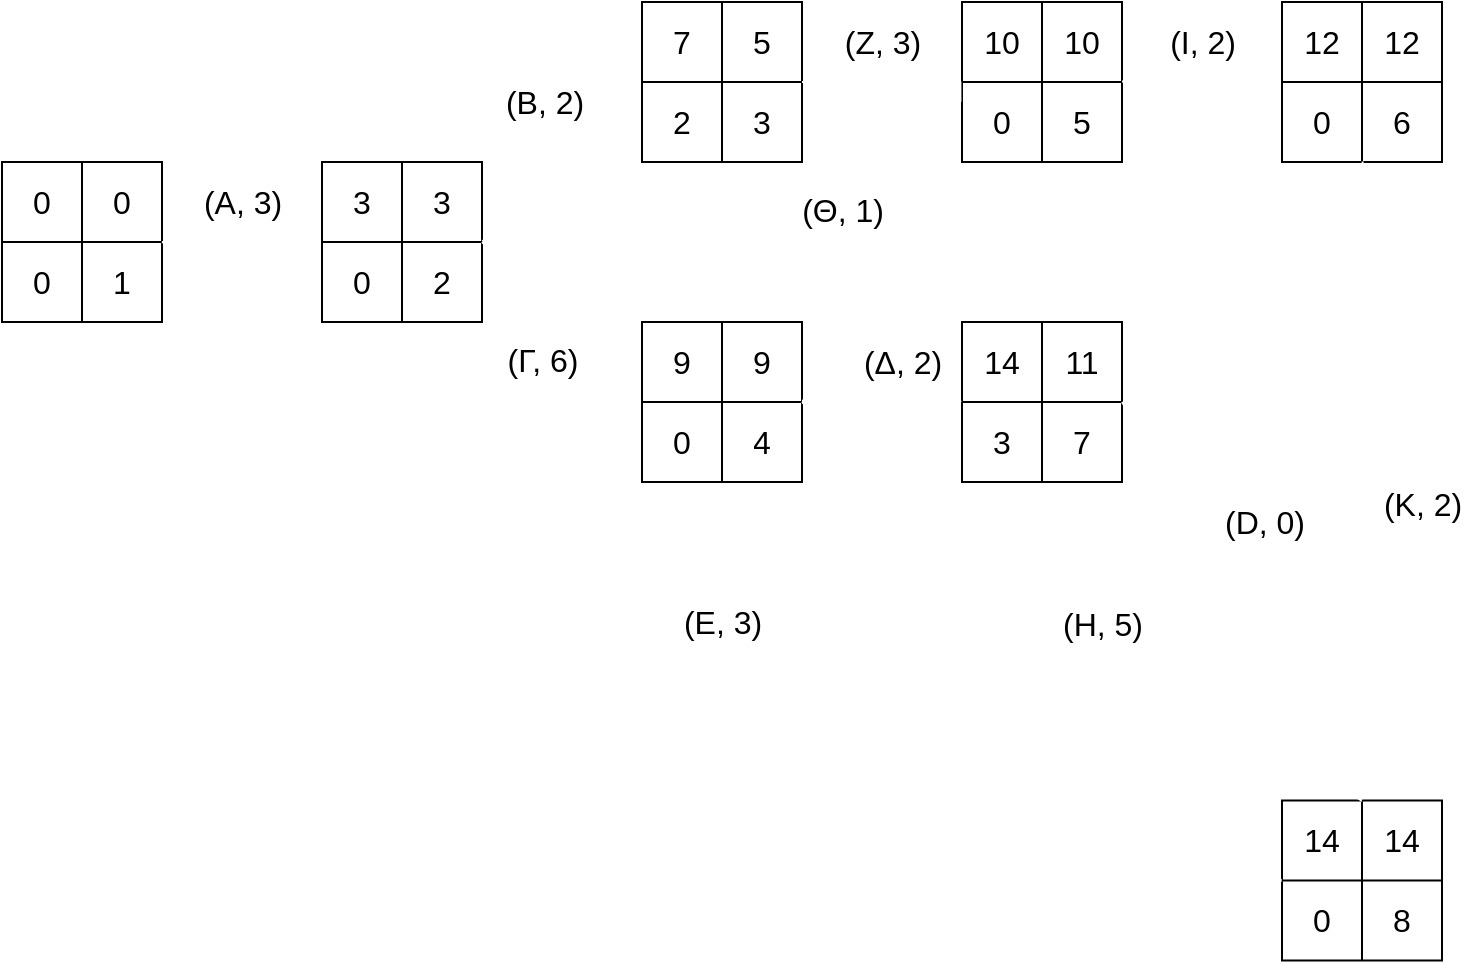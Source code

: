 <mxfile version="21.3.2" type="github">
  <diagram name="Page-1" id="9c096ad6-e400-ecc8-3e38-643d2caac077">
    <mxGraphModel dx="918" dy="556" grid="1" gridSize="10" guides="1" tooltips="1" connect="1" arrows="1" fold="1" page="1" pageScale="1.5" pageWidth="1169" pageHeight="826" background="none" math="0" shadow="0">
      <root>
        <mxCell id="0" style=";html=1;" />
        <mxCell id="1" style=";html=1;" parent="0" />
        <mxCell id="K06LqBxd0SO_TNTU_cGi-29" value="" style="shape=table;startSize=0;container=1;collapsible=0;childLayout=tableLayout;fontSize=16;swimlaneLine=1;" parent="1" vertex="1">
          <mxGeometry x="80" y="320" width="80" height="80" as="geometry" />
        </mxCell>
        <mxCell id="K06LqBxd0SO_TNTU_cGi-30" value="" style="shape=tableRow;horizontal=0;startSize=0;swimlaneHead=0;swimlaneBody=0;strokeColor=inherit;top=0;left=0;bottom=0;right=0;collapsible=0;dropTarget=0;fillColor=none;points=[[0,0.5],[1,0.5]];portConstraint=eastwest;fontSize=16;" parent="K06LqBxd0SO_TNTU_cGi-29" vertex="1">
          <mxGeometry width="80" height="40" as="geometry" />
        </mxCell>
        <mxCell id="K06LqBxd0SO_TNTU_cGi-31" value="0" style="shape=partialRectangle;html=1;whiteSpace=wrap;connectable=0;strokeColor=inherit;overflow=hidden;fillColor=none;top=0;left=0;bottom=0;right=0;pointerEvents=1;fontSize=16;" parent="K06LqBxd0SO_TNTU_cGi-30" vertex="1">
          <mxGeometry width="40" height="40" as="geometry">
            <mxRectangle width="40" height="40" as="alternateBounds" />
          </mxGeometry>
        </mxCell>
        <mxCell id="K06LqBxd0SO_TNTU_cGi-32" value="0" style="shape=partialRectangle;html=1;whiteSpace=wrap;connectable=0;strokeColor=inherit;overflow=hidden;fillColor=none;top=0;left=0;bottom=0;right=0;pointerEvents=1;fontSize=16;" parent="K06LqBxd0SO_TNTU_cGi-30" vertex="1">
          <mxGeometry x="40" width="40" height="40" as="geometry">
            <mxRectangle width="40" height="40" as="alternateBounds" />
          </mxGeometry>
        </mxCell>
        <mxCell id="K06LqBxd0SO_TNTU_cGi-34" value="" style="shape=tableRow;horizontal=0;startSize=0;swimlaneHead=0;swimlaneBody=0;strokeColor=inherit;top=0;left=0;bottom=0;right=0;collapsible=0;dropTarget=0;fillColor=none;points=[[0,0.5],[1,0.5]];portConstraint=eastwest;fontSize=16;" parent="K06LqBxd0SO_TNTU_cGi-29" vertex="1">
          <mxGeometry y="40" width="80" height="40" as="geometry" />
        </mxCell>
        <mxCell id="K06LqBxd0SO_TNTU_cGi-35" value="0" style="shape=partialRectangle;html=1;whiteSpace=wrap;connectable=0;strokeColor=inherit;overflow=hidden;fillColor=none;top=0;left=0;bottom=0;right=0;pointerEvents=1;fontSize=16;" parent="K06LqBxd0SO_TNTU_cGi-34" vertex="1">
          <mxGeometry width="40" height="40" as="geometry">
            <mxRectangle width="40" height="40" as="alternateBounds" />
          </mxGeometry>
        </mxCell>
        <mxCell id="K06LqBxd0SO_TNTU_cGi-36" value="1" style="shape=partialRectangle;html=1;whiteSpace=wrap;connectable=0;strokeColor=inherit;overflow=hidden;fillColor=none;top=0;left=0;bottom=0;right=0;pointerEvents=1;fontSize=16;" parent="K06LqBxd0SO_TNTU_cGi-34" vertex="1">
          <mxGeometry x="40" width="40" height="40" as="geometry">
            <mxRectangle width="40" height="40" as="alternateBounds" />
          </mxGeometry>
        </mxCell>
        <mxCell id="K06LqBxd0SO_TNTU_cGi-49" value="" style="endArrow=classic;html=1;rounded=0;exitX=1;exitY=0;exitDx=0;exitDy=0;exitPerimeter=0;fillColor=#a20025;strokeColor=#FFFFFF;strokeWidth=1;" parent="1" source="K06LqBxd0SO_TNTU_cGi-34" edge="1">
          <mxGeometry width="50" height="50" relative="1" as="geometry">
            <mxPoint x="530" y="410" as="sourcePoint" />
            <mxPoint x="240" y="360" as="targetPoint" />
          </mxGeometry>
        </mxCell>
        <mxCell id="b1_60gVV_PZFMIzlmbkC-8" value="&lt;span style=&quot;font-size: 16px;&quot;&gt;(A, 3)&lt;/span&gt;" style="edgeLabel;html=1;align=center;verticalAlign=middle;resizable=0;points=[];" vertex="1" connectable="0" parent="K06LqBxd0SO_TNTU_cGi-49">
          <mxGeometry x="0.275" y="1" relative="1" as="geometry">
            <mxPoint x="-11" y="-19" as="offset" />
          </mxGeometry>
        </mxCell>
        <mxCell id="b1_60gVV_PZFMIzlmbkC-1" value="" style="shape=table;startSize=0;container=1;collapsible=0;childLayout=tableLayout;fontSize=16;swimlaneLine=1;" vertex="1" parent="1">
          <mxGeometry x="240" y="320" width="80" height="80" as="geometry" />
        </mxCell>
        <mxCell id="b1_60gVV_PZFMIzlmbkC-2" value="" style="shape=tableRow;horizontal=0;startSize=0;swimlaneHead=0;swimlaneBody=0;strokeColor=inherit;top=0;left=0;bottom=0;right=0;collapsible=0;dropTarget=0;fillColor=none;points=[[0,0.5],[1,0.5]];portConstraint=eastwest;fontSize=16;" vertex="1" parent="b1_60gVV_PZFMIzlmbkC-1">
          <mxGeometry width="80" height="40" as="geometry" />
        </mxCell>
        <mxCell id="b1_60gVV_PZFMIzlmbkC-3" value="3" style="shape=partialRectangle;html=1;whiteSpace=wrap;connectable=0;strokeColor=inherit;overflow=hidden;fillColor=none;top=0;left=0;bottom=0;right=0;pointerEvents=1;fontSize=16;" vertex="1" parent="b1_60gVV_PZFMIzlmbkC-2">
          <mxGeometry width="40" height="40" as="geometry">
            <mxRectangle width="40" height="40" as="alternateBounds" />
          </mxGeometry>
        </mxCell>
        <mxCell id="b1_60gVV_PZFMIzlmbkC-4" value="3" style="shape=partialRectangle;html=1;whiteSpace=wrap;connectable=0;strokeColor=inherit;overflow=hidden;fillColor=none;top=0;left=0;bottom=0;right=0;pointerEvents=1;fontSize=16;" vertex="1" parent="b1_60gVV_PZFMIzlmbkC-2">
          <mxGeometry x="40" width="40" height="40" as="geometry">
            <mxRectangle width="40" height="40" as="alternateBounds" />
          </mxGeometry>
        </mxCell>
        <mxCell id="b1_60gVV_PZFMIzlmbkC-5" value="" style="shape=tableRow;horizontal=0;startSize=0;swimlaneHead=0;swimlaneBody=0;strokeColor=inherit;top=0;left=0;bottom=0;right=0;collapsible=0;dropTarget=0;fillColor=none;points=[[0,0.5],[1,0.5]];portConstraint=eastwest;fontSize=16;" vertex="1" parent="b1_60gVV_PZFMIzlmbkC-1">
          <mxGeometry y="40" width="80" height="40" as="geometry" />
        </mxCell>
        <mxCell id="b1_60gVV_PZFMIzlmbkC-6" value="0" style="shape=partialRectangle;html=1;whiteSpace=wrap;connectable=0;strokeColor=inherit;overflow=hidden;fillColor=none;top=0;left=0;bottom=0;right=0;pointerEvents=1;fontSize=16;" vertex="1" parent="b1_60gVV_PZFMIzlmbkC-5">
          <mxGeometry width="40" height="40" as="geometry">
            <mxRectangle width="40" height="40" as="alternateBounds" />
          </mxGeometry>
        </mxCell>
        <mxCell id="b1_60gVV_PZFMIzlmbkC-7" value="2" style="shape=partialRectangle;html=1;whiteSpace=wrap;connectable=0;strokeColor=inherit;overflow=hidden;fillColor=none;top=0;left=0;bottom=0;right=0;pointerEvents=1;fontSize=16;" vertex="1" parent="b1_60gVV_PZFMIzlmbkC-5">
          <mxGeometry x="40" width="40" height="40" as="geometry">
            <mxRectangle width="40" height="40" as="alternateBounds" />
          </mxGeometry>
        </mxCell>
        <mxCell id="b1_60gVV_PZFMIzlmbkC-9" value="" style="endArrow=classic;html=1;rounded=0;fillColor=#a20025;strokeColor=#FFFFFF;strokeWidth=1;" edge="1" parent="1">
          <mxGeometry width="50" height="50" relative="1" as="geometry">
            <mxPoint x="320" y="360" as="sourcePoint" />
            <mxPoint x="400" y="440" as="targetPoint" />
          </mxGeometry>
        </mxCell>
        <mxCell id="b1_60gVV_PZFMIzlmbkC-10" value="&lt;span style=&quot;font-size: 16px;&quot;&gt;(Γ, 6)&lt;/span&gt;" style="edgeLabel;html=1;align=center;verticalAlign=middle;resizable=0;points=[];" vertex="1" connectable="0" parent="b1_60gVV_PZFMIzlmbkC-9">
          <mxGeometry x="0.275" y="1" relative="1" as="geometry">
            <mxPoint x="-22" y="9" as="offset" />
          </mxGeometry>
        </mxCell>
        <mxCell id="uwt7Ybb9qySLHsRS9HzB-1" value="" style="endArrow=classic;html=1;rounded=0;exitX=1.002;exitY=-0.008;exitDx=0;exitDy=0;exitPerimeter=0;fillColor=#a20025;strokeColor=#FFFFFF;strokeWidth=1;" edge="1" parent="1" source="b1_60gVV_PZFMIzlmbkC-5">
          <mxGeometry width="50" height="50" relative="1" as="geometry">
            <mxPoint x="180" y="380" as="sourcePoint" />
            <mxPoint x="400" y="280" as="targetPoint" />
          </mxGeometry>
        </mxCell>
        <mxCell id="uwt7Ybb9qySLHsRS9HzB-2" value="&lt;span style=&quot;font-size: 16px;&quot;&gt;(B, 2)&lt;/span&gt;" style="edgeLabel;html=1;align=center;verticalAlign=middle;resizable=0;points=[];" vertex="1" connectable="0" parent="uwt7Ybb9qySLHsRS9HzB-1">
          <mxGeometry x="0.275" y="1" relative="1" as="geometry">
            <mxPoint x="-20" y="-18" as="offset" />
          </mxGeometry>
        </mxCell>
        <mxCell id="uwt7Ybb9qySLHsRS9HzB-3" value="" style="shape=table;startSize=0;container=1;collapsible=0;childLayout=tableLayout;fontSize=16;swimlaneLine=1;" vertex="1" parent="1">
          <mxGeometry x="400" y="240" width="80" height="80" as="geometry" />
        </mxCell>
        <mxCell id="uwt7Ybb9qySLHsRS9HzB-4" value="" style="shape=tableRow;horizontal=0;startSize=0;swimlaneHead=0;swimlaneBody=0;strokeColor=inherit;top=0;left=0;bottom=0;right=0;collapsible=0;dropTarget=0;fillColor=none;points=[[0,0.5],[1,0.5]];portConstraint=eastwest;fontSize=16;" vertex="1" parent="uwt7Ybb9qySLHsRS9HzB-3">
          <mxGeometry width="80" height="40" as="geometry" />
        </mxCell>
        <mxCell id="uwt7Ybb9qySLHsRS9HzB-5" value="7" style="shape=partialRectangle;html=1;whiteSpace=wrap;connectable=0;strokeColor=inherit;overflow=hidden;fillColor=none;top=0;left=0;bottom=0;right=0;pointerEvents=1;fontSize=16;" vertex="1" parent="uwt7Ybb9qySLHsRS9HzB-4">
          <mxGeometry width="40" height="40" as="geometry">
            <mxRectangle width="40" height="40" as="alternateBounds" />
          </mxGeometry>
        </mxCell>
        <mxCell id="uwt7Ybb9qySLHsRS9HzB-6" value="5" style="shape=partialRectangle;html=1;whiteSpace=wrap;connectable=0;strokeColor=inherit;overflow=hidden;fillColor=none;top=0;left=0;bottom=0;right=0;pointerEvents=1;fontSize=16;" vertex="1" parent="uwt7Ybb9qySLHsRS9HzB-4">
          <mxGeometry x="40" width="40" height="40" as="geometry">
            <mxRectangle width="40" height="40" as="alternateBounds" />
          </mxGeometry>
        </mxCell>
        <mxCell id="uwt7Ybb9qySLHsRS9HzB-7" value="" style="shape=tableRow;horizontal=0;startSize=0;swimlaneHead=0;swimlaneBody=0;strokeColor=inherit;top=0;left=0;bottom=0;right=0;collapsible=0;dropTarget=0;fillColor=none;points=[[0,0.5],[1,0.5]];portConstraint=eastwest;fontSize=16;" vertex="1" parent="uwt7Ybb9qySLHsRS9HzB-3">
          <mxGeometry y="40" width="80" height="40" as="geometry" />
        </mxCell>
        <mxCell id="uwt7Ybb9qySLHsRS9HzB-8" value="2" style="shape=partialRectangle;html=1;whiteSpace=wrap;connectable=0;strokeColor=inherit;overflow=hidden;fillColor=none;top=0;left=0;bottom=0;right=0;pointerEvents=1;fontSize=16;" vertex="1" parent="uwt7Ybb9qySLHsRS9HzB-7">
          <mxGeometry width="40" height="40" as="geometry">
            <mxRectangle width="40" height="40" as="alternateBounds" />
          </mxGeometry>
        </mxCell>
        <mxCell id="uwt7Ybb9qySLHsRS9HzB-9" value="3" style="shape=partialRectangle;html=1;whiteSpace=wrap;connectable=0;strokeColor=inherit;overflow=hidden;fillColor=none;top=0;left=0;bottom=0;right=0;pointerEvents=1;fontSize=16;" vertex="1" parent="uwt7Ybb9qySLHsRS9HzB-7">
          <mxGeometry x="40" width="40" height="40" as="geometry">
            <mxRectangle width="40" height="40" as="alternateBounds" />
          </mxGeometry>
        </mxCell>
        <mxCell id="uwt7Ybb9qySLHsRS9HzB-10" value="" style="shape=table;startSize=0;container=1;collapsible=0;childLayout=tableLayout;fontSize=16;swimlaneLine=1;" vertex="1" parent="1">
          <mxGeometry x="400" y="400" width="80" height="80" as="geometry" />
        </mxCell>
        <mxCell id="uwt7Ybb9qySLHsRS9HzB-11" value="" style="shape=tableRow;horizontal=0;startSize=0;swimlaneHead=0;swimlaneBody=0;strokeColor=inherit;top=0;left=0;bottom=0;right=0;collapsible=0;dropTarget=0;fillColor=none;points=[[0,0.5],[1,0.5]];portConstraint=eastwest;fontSize=16;" vertex="1" parent="uwt7Ybb9qySLHsRS9HzB-10">
          <mxGeometry width="80" height="40" as="geometry" />
        </mxCell>
        <mxCell id="uwt7Ybb9qySLHsRS9HzB-12" value="9" style="shape=partialRectangle;html=1;whiteSpace=wrap;connectable=0;strokeColor=inherit;overflow=hidden;fillColor=none;top=0;left=0;bottom=0;right=0;pointerEvents=1;fontSize=16;" vertex="1" parent="uwt7Ybb9qySLHsRS9HzB-11">
          <mxGeometry width="40" height="40" as="geometry">
            <mxRectangle width="40" height="40" as="alternateBounds" />
          </mxGeometry>
        </mxCell>
        <mxCell id="uwt7Ybb9qySLHsRS9HzB-13" value="9" style="shape=partialRectangle;html=1;whiteSpace=wrap;connectable=0;strokeColor=inherit;overflow=hidden;fillColor=none;top=0;left=0;bottom=0;right=0;pointerEvents=1;fontSize=16;" vertex="1" parent="uwt7Ybb9qySLHsRS9HzB-11">
          <mxGeometry x="40" width="40" height="40" as="geometry">
            <mxRectangle width="40" height="40" as="alternateBounds" />
          </mxGeometry>
        </mxCell>
        <mxCell id="uwt7Ybb9qySLHsRS9HzB-14" value="" style="shape=tableRow;horizontal=0;startSize=0;swimlaneHead=0;swimlaneBody=0;strokeColor=inherit;top=0;left=0;bottom=0;right=0;collapsible=0;dropTarget=0;fillColor=none;points=[[0,0.5],[1,0.5]];portConstraint=eastwest;fontSize=16;" vertex="1" parent="uwt7Ybb9qySLHsRS9HzB-10">
          <mxGeometry y="40" width="80" height="40" as="geometry" />
        </mxCell>
        <mxCell id="uwt7Ybb9qySLHsRS9HzB-15" value="0" style="shape=partialRectangle;html=1;whiteSpace=wrap;connectable=0;strokeColor=inherit;overflow=hidden;fillColor=none;top=0;left=0;bottom=0;right=0;pointerEvents=1;fontSize=16;" vertex="1" parent="uwt7Ybb9qySLHsRS9HzB-14">
          <mxGeometry width="40" height="40" as="geometry">
            <mxRectangle width="40" height="40" as="alternateBounds" />
          </mxGeometry>
        </mxCell>
        <mxCell id="uwt7Ybb9qySLHsRS9HzB-16" value="4" style="shape=partialRectangle;html=1;whiteSpace=wrap;connectable=0;strokeColor=inherit;overflow=hidden;fillColor=none;top=0;left=0;bottom=0;right=0;pointerEvents=1;fontSize=16;" vertex="1" parent="uwt7Ybb9qySLHsRS9HzB-14">
          <mxGeometry x="40" width="40" height="40" as="geometry">
            <mxRectangle width="40" height="40" as="alternateBounds" />
          </mxGeometry>
        </mxCell>
        <mxCell id="uwt7Ybb9qySLHsRS9HzB-18" value="" style="endArrow=classic;html=1;rounded=0;fillColor=#a20025;strokeColor=#FFFFFF;strokeWidth=1;" edge="1" parent="1">
          <mxGeometry width="50" height="50" relative="1" as="geometry">
            <mxPoint x="480" y="280" as="sourcePoint" />
            <mxPoint x="560" y="280" as="targetPoint" />
          </mxGeometry>
        </mxCell>
        <mxCell id="uwt7Ybb9qySLHsRS9HzB-19" value="&lt;span style=&quot;font-size: 16px;&quot;&gt;(Ζ, 3)&lt;/span&gt;" style="edgeLabel;html=1;align=center;verticalAlign=middle;resizable=0;points=[];" vertex="1" connectable="0" parent="uwt7Ybb9qySLHsRS9HzB-18">
          <mxGeometry x="0.275" y="1" relative="1" as="geometry">
            <mxPoint x="-11" y="-19" as="offset" />
          </mxGeometry>
        </mxCell>
        <mxCell id="uwt7Ybb9qySLHsRS9HzB-27" value="" style="shape=table;startSize=0;container=1;collapsible=0;childLayout=tableLayout;fontSize=16;swimlaneLine=1;" vertex="1" parent="1">
          <mxGeometry x="560" y="240" width="80" height="80" as="geometry" />
        </mxCell>
        <mxCell id="uwt7Ybb9qySLHsRS9HzB-28" value="" style="shape=tableRow;horizontal=0;startSize=0;swimlaneHead=0;swimlaneBody=0;strokeColor=inherit;top=0;left=0;bottom=0;right=0;collapsible=0;dropTarget=0;fillColor=none;points=[[0,0.5],[1,0.5]];portConstraint=eastwest;fontSize=16;" vertex="1" parent="uwt7Ybb9qySLHsRS9HzB-27">
          <mxGeometry width="80" height="40" as="geometry" />
        </mxCell>
        <mxCell id="uwt7Ybb9qySLHsRS9HzB-29" value="10" style="shape=partialRectangle;html=1;whiteSpace=wrap;connectable=0;strokeColor=inherit;overflow=hidden;fillColor=none;top=0;left=0;bottom=0;right=0;pointerEvents=1;fontSize=16;" vertex="1" parent="uwt7Ybb9qySLHsRS9HzB-28">
          <mxGeometry width="40" height="40" as="geometry">
            <mxRectangle width="40" height="40" as="alternateBounds" />
          </mxGeometry>
        </mxCell>
        <mxCell id="uwt7Ybb9qySLHsRS9HzB-30" value="10" style="shape=partialRectangle;html=1;whiteSpace=wrap;connectable=0;strokeColor=inherit;overflow=hidden;fillColor=none;top=0;left=0;bottom=0;right=0;pointerEvents=1;fontSize=16;" vertex="1" parent="uwt7Ybb9qySLHsRS9HzB-28">
          <mxGeometry x="40" width="40" height="40" as="geometry">
            <mxRectangle width="40" height="40" as="alternateBounds" />
          </mxGeometry>
        </mxCell>
        <mxCell id="uwt7Ybb9qySLHsRS9HzB-31" value="" style="shape=tableRow;horizontal=0;startSize=0;swimlaneHead=0;swimlaneBody=0;strokeColor=inherit;top=0;left=0;bottom=0;right=0;collapsible=0;dropTarget=0;fillColor=none;points=[[0,0.5],[1,0.5]];portConstraint=eastwest;fontSize=16;" vertex="1" parent="uwt7Ybb9qySLHsRS9HzB-27">
          <mxGeometry y="40" width="80" height="40" as="geometry" />
        </mxCell>
        <mxCell id="uwt7Ybb9qySLHsRS9HzB-32" value="0" style="shape=partialRectangle;html=1;whiteSpace=wrap;connectable=0;strokeColor=inherit;overflow=hidden;fillColor=none;top=0;left=0;bottom=0;right=0;pointerEvents=1;fontSize=16;" vertex="1" parent="uwt7Ybb9qySLHsRS9HzB-31">
          <mxGeometry width="40" height="40" as="geometry">
            <mxRectangle width="40" height="40" as="alternateBounds" />
          </mxGeometry>
        </mxCell>
        <mxCell id="uwt7Ybb9qySLHsRS9HzB-33" value="5" style="shape=partialRectangle;html=1;whiteSpace=wrap;connectable=0;strokeColor=inherit;overflow=hidden;fillColor=none;top=0;left=0;bottom=0;right=0;pointerEvents=1;fontSize=16;" vertex="1" parent="uwt7Ybb9qySLHsRS9HzB-31">
          <mxGeometry x="40" width="40" height="40" as="geometry">
            <mxRectangle width="40" height="40" as="alternateBounds" />
          </mxGeometry>
        </mxCell>
        <mxCell id="uwt7Ybb9qySLHsRS9HzB-34" value="" style="endArrow=classic;html=1;rounded=0;fillColor=#a20025;strokeColor=#FFFFFF;strokeWidth=1;exitX=1.004;exitY=-0.005;exitDx=0;exitDy=0;exitPerimeter=0;entryX=-0.004;entryY=-0.005;entryDx=0;entryDy=0;entryPerimeter=0;" edge="1" parent="1" source="uwt7Ybb9qySLHsRS9HzB-14" target="uwt7Ybb9qySLHsRS9HzB-31">
          <mxGeometry width="50" height="50" relative="1" as="geometry">
            <mxPoint x="490" y="290" as="sourcePoint" />
            <mxPoint x="570" y="290" as="targetPoint" />
          </mxGeometry>
        </mxCell>
        <mxCell id="uwt7Ybb9qySLHsRS9HzB-35" value="&lt;span style=&quot;font-size: 16px;&quot;&gt;(Θ, 1)&lt;/span&gt;" style="edgeLabel;html=1;align=center;verticalAlign=middle;resizable=0;points=[];" vertex="1" connectable="0" parent="uwt7Ybb9qySLHsRS9HzB-34">
          <mxGeometry x="0.275" y="1" relative="1" as="geometry">
            <mxPoint x="-30" y="7" as="offset" />
          </mxGeometry>
        </mxCell>
        <mxCell id="uwt7Ybb9qySLHsRS9HzB-36" value="" style="endArrow=classic;html=1;rounded=0;fillColor=#a20025;strokeColor=#FFFFFF;strokeWidth=1;" edge="1" parent="1">
          <mxGeometry width="50" height="50" relative="1" as="geometry">
            <mxPoint x="640" y="279.76" as="sourcePoint" />
            <mxPoint x="720" y="279.76" as="targetPoint" />
          </mxGeometry>
        </mxCell>
        <mxCell id="uwt7Ybb9qySLHsRS9HzB-37" value="&lt;span style=&quot;font-size: 16px;&quot;&gt;(Ι, 2)&lt;/span&gt;" style="edgeLabel;html=1;align=center;verticalAlign=middle;resizable=0;points=[];" vertex="1" connectable="0" parent="uwt7Ybb9qySLHsRS9HzB-36">
          <mxGeometry x="0.275" y="1" relative="1" as="geometry">
            <mxPoint x="-11" y="-19" as="offset" />
          </mxGeometry>
        </mxCell>
        <mxCell id="uwt7Ybb9qySLHsRS9HzB-38" value="" style="shape=table;startSize=0;container=1;collapsible=0;childLayout=tableLayout;fontSize=16;swimlaneLine=1;" vertex="1" parent="1">
          <mxGeometry x="720" y="240" width="80" height="80" as="geometry" />
        </mxCell>
        <mxCell id="uwt7Ybb9qySLHsRS9HzB-39" value="" style="shape=tableRow;horizontal=0;startSize=0;swimlaneHead=0;swimlaneBody=0;strokeColor=inherit;top=0;left=0;bottom=0;right=0;collapsible=0;dropTarget=0;fillColor=none;points=[[0,0.5],[1,0.5]];portConstraint=eastwest;fontSize=16;" vertex="1" parent="uwt7Ybb9qySLHsRS9HzB-38">
          <mxGeometry width="80" height="40" as="geometry" />
        </mxCell>
        <mxCell id="uwt7Ybb9qySLHsRS9HzB-40" value="12" style="shape=partialRectangle;html=1;whiteSpace=wrap;connectable=0;strokeColor=inherit;overflow=hidden;fillColor=none;top=0;left=0;bottom=0;right=0;pointerEvents=1;fontSize=16;" vertex="1" parent="uwt7Ybb9qySLHsRS9HzB-39">
          <mxGeometry width="40" height="40" as="geometry">
            <mxRectangle width="40" height="40" as="alternateBounds" />
          </mxGeometry>
        </mxCell>
        <mxCell id="uwt7Ybb9qySLHsRS9HzB-41" value="12" style="shape=partialRectangle;html=1;whiteSpace=wrap;connectable=0;strokeColor=inherit;overflow=hidden;fillColor=none;top=0;left=0;bottom=0;right=0;pointerEvents=1;fontSize=16;" vertex="1" parent="uwt7Ybb9qySLHsRS9HzB-39">
          <mxGeometry x="40" width="40" height="40" as="geometry">
            <mxRectangle width="40" height="40" as="alternateBounds" />
          </mxGeometry>
        </mxCell>
        <mxCell id="uwt7Ybb9qySLHsRS9HzB-42" value="" style="shape=tableRow;horizontal=0;startSize=0;swimlaneHead=0;swimlaneBody=0;strokeColor=inherit;top=0;left=0;bottom=0;right=0;collapsible=0;dropTarget=0;fillColor=none;points=[[0,0.5],[1,0.5]];portConstraint=eastwest;fontSize=16;" vertex="1" parent="uwt7Ybb9qySLHsRS9HzB-38">
          <mxGeometry y="40" width="80" height="40" as="geometry" />
        </mxCell>
        <mxCell id="uwt7Ybb9qySLHsRS9HzB-43" value="0" style="shape=partialRectangle;html=1;whiteSpace=wrap;connectable=0;strokeColor=inherit;overflow=hidden;fillColor=none;top=0;left=0;bottom=0;right=0;pointerEvents=1;fontSize=16;" vertex="1" parent="uwt7Ybb9qySLHsRS9HzB-42">
          <mxGeometry width="40" height="40" as="geometry">
            <mxRectangle width="40" height="40" as="alternateBounds" />
          </mxGeometry>
        </mxCell>
        <mxCell id="uwt7Ybb9qySLHsRS9HzB-44" value="6" style="shape=partialRectangle;html=1;whiteSpace=wrap;connectable=0;strokeColor=inherit;overflow=hidden;fillColor=none;top=0;left=0;bottom=0;right=0;pointerEvents=1;fontSize=16;" vertex="1" parent="uwt7Ybb9qySLHsRS9HzB-42">
          <mxGeometry x="40" width="40" height="40" as="geometry">
            <mxRectangle width="40" height="40" as="alternateBounds" />
          </mxGeometry>
        </mxCell>
        <mxCell id="uwt7Ybb9qySLHsRS9HzB-45" value="" style="shape=table;startSize=0;container=1;collapsible=0;childLayout=tableLayout;fontSize=16;swimlaneLine=1;" vertex="1" parent="1">
          <mxGeometry x="720" y="639.26" width="80" height="80" as="geometry" />
        </mxCell>
        <mxCell id="uwt7Ybb9qySLHsRS9HzB-46" value="" style="shape=tableRow;horizontal=0;startSize=0;swimlaneHead=0;swimlaneBody=0;strokeColor=inherit;top=0;left=0;bottom=0;right=0;collapsible=0;dropTarget=0;fillColor=none;points=[[0,0.5],[1,0.5]];portConstraint=eastwest;fontSize=16;" vertex="1" parent="uwt7Ybb9qySLHsRS9HzB-45">
          <mxGeometry width="80" height="40" as="geometry" />
        </mxCell>
        <mxCell id="uwt7Ybb9qySLHsRS9HzB-47" value="14" style="shape=partialRectangle;html=1;whiteSpace=wrap;connectable=0;strokeColor=inherit;overflow=hidden;fillColor=none;top=0;left=0;bottom=0;right=0;pointerEvents=1;fontSize=16;" vertex="1" parent="uwt7Ybb9qySLHsRS9HzB-46">
          <mxGeometry width="40" height="40" as="geometry">
            <mxRectangle width="40" height="40" as="alternateBounds" />
          </mxGeometry>
        </mxCell>
        <mxCell id="uwt7Ybb9qySLHsRS9HzB-48" value="14" style="shape=partialRectangle;html=1;whiteSpace=wrap;connectable=0;strokeColor=inherit;overflow=hidden;fillColor=none;top=0;left=0;bottom=0;right=0;pointerEvents=1;fontSize=16;" vertex="1" parent="uwt7Ybb9qySLHsRS9HzB-46">
          <mxGeometry x="40" width="40" height="40" as="geometry">
            <mxRectangle width="40" height="40" as="alternateBounds" />
          </mxGeometry>
        </mxCell>
        <mxCell id="uwt7Ybb9qySLHsRS9HzB-49" value="" style="shape=tableRow;horizontal=0;startSize=0;swimlaneHead=0;swimlaneBody=0;strokeColor=inherit;top=0;left=0;bottom=0;right=0;collapsible=0;dropTarget=0;fillColor=none;points=[[0,0.5],[1,0.5]];portConstraint=eastwest;fontSize=16;" vertex="1" parent="uwt7Ybb9qySLHsRS9HzB-45">
          <mxGeometry y="40" width="80" height="40" as="geometry" />
        </mxCell>
        <mxCell id="uwt7Ybb9qySLHsRS9HzB-50" value="0" style="shape=partialRectangle;html=1;whiteSpace=wrap;connectable=0;strokeColor=inherit;overflow=hidden;fillColor=none;top=0;left=0;bottom=0;right=0;pointerEvents=1;fontSize=16;" vertex="1" parent="uwt7Ybb9qySLHsRS9HzB-49">
          <mxGeometry width="40" height="40" as="geometry">
            <mxRectangle width="40" height="40" as="alternateBounds" />
          </mxGeometry>
        </mxCell>
        <mxCell id="uwt7Ybb9qySLHsRS9HzB-51" value="8" style="shape=partialRectangle;html=1;whiteSpace=wrap;connectable=0;strokeColor=inherit;overflow=hidden;fillColor=none;top=0;left=0;bottom=0;right=0;pointerEvents=1;fontSize=16;" vertex="1" parent="uwt7Ybb9qySLHsRS9HzB-49">
          <mxGeometry x="40" width="40" height="40" as="geometry">
            <mxRectangle width="40" height="40" as="alternateBounds" />
          </mxGeometry>
        </mxCell>
        <mxCell id="uwt7Ybb9qySLHsRS9HzB-52" value="" style="endArrow=classic;html=1;rounded=0;fillColor=#a20025;strokeColor=#FFFFFF;strokeWidth=1;exitX=0.504;exitY=0.995;exitDx=0;exitDy=0;exitPerimeter=0;entryX=0.5;entryY=-0.005;entryDx=0;entryDy=0;entryPerimeter=0;" edge="1" parent="1" source="uwt7Ybb9qySLHsRS9HzB-42" target="uwt7Ybb9qySLHsRS9HzB-46">
          <mxGeometry width="50" height="50" relative="1" as="geometry">
            <mxPoint x="650" y="289.76" as="sourcePoint" />
            <mxPoint x="730" y="289.76" as="targetPoint" />
          </mxGeometry>
        </mxCell>
        <mxCell id="uwt7Ybb9qySLHsRS9HzB-53" value="&lt;span style=&quot;font-size: 16px;&quot;&gt;(Κ, 2)&lt;/span&gt;" style="edgeLabel;html=1;align=center;verticalAlign=middle;resizable=0;points=[];" vertex="1" connectable="0" parent="uwt7Ybb9qySLHsRS9HzB-52">
          <mxGeometry x="0.275" y="1" relative="1" as="geometry">
            <mxPoint x="29" y="-33" as="offset" />
          </mxGeometry>
        </mxCell>
        <mxCell id="uwt7Ybb9qySLHsRS9HzB-54" value="" style="endArrow=classic;html=1;rounded=0;fillColor=#a20025;strokeColor=#FFFFFF;strokeWidth=1;entryX=0.001;entryY=0.998;entryDx=0;entryDy=0;entryPerimeter=0;" edge="1" parent="1" target="uwt7Ybb9qySLHsRS9HzB-46">
          <mxGeometry width="50" height="50" relative="1" as="geometry">
            <mxPoint x="160" y="360" as="sourcePoint" />
            <mxPoint x="770" y="570" as="targetPoint" />
          </mxGeometry>
        </mxCell>
        <mxCell id="uwt7Ybb9qySLHsRS9HzB-55" value="&lt;span style=&quot;font-size: 16px;&quot;&gt;(Ε, 3)&lt;/span&gt;" style="edgeLabel;html=1;align=center;verticalAlign=middle;resizable=0;points=[];" vertex="1" connectable="0" parent="uwt7Ybb9qySLHsRS9HzB-54">
          <mxGeometry x="0.275" y="1" relative="1" as="geometry">
            <mxPoint x="-78" y="-13" as="offset" />
          </mxGeometry>
        </mxCell>
        <mxCell id="uwt7Ybb9qySLHsRS9HzB-56" value="" style="shape=table;startSize=0;container=1;collapsible=0;childLayout=tableLayout;fontSize=16;swimlaneLine=1;" vertex="1" parent="1">
          <mxGeometry x="560" y="400" width="80" height="80" as="geometry" />
        </mxCell>
        <mxCell id="uwt7Ybb9qySLHsRS9HzB-57" value="" style="shape=tableRow;horizontal=0;startSize=0;swimlaneHead=0;swimlaneBody=0;strokeColor=inherit;top=0;left=0;bottom=0;right=0;collapsible=0;dropTarget=0;fillColor=none;points=[[0,0.5],[1,0.5]];portConstraint=eastwest;fontSize=16;" vertex="1" parent="uwt7Ybb9qySLHsRS9HzB-56">
          <mxGeometry width="80" height="40" as="geometry" />
        </mxCell>
        <mxCell id="uwt7Ybb9qySLHsRS9HzB-58" value="14" style="shape=partialRectangle;html=1;whiteSpace=wrap;connectable=0;strokeColor=inherit;overflow=hidden;fillColor=none;top=0;left=0;bottom=0;right=0;pointerEvents=1;fontSize=16;" vertex="1" parent="uwt7Ybb9qySLHsRS9HzB-57">
          <mxGeometry width="40" height="40" as="geometry">
            <mxRectangle width="40" height="40" as="alternateBounds" />
          </mxGeometry>
        </mxCell>
        <mxCell id="uwt7Ybb9qySLHsRS9HzB-59" value="11" style="shape=partialRectangle;html=1;whiteSpace=wrap;connectable=0;strokeColor=inherit;overflow=hidden;fillColor=none;top=0;left=0;bottom=0;right=0;pointerEvents=1;fontSize=16;" vertex="1" parent="uwt7Ybb9qySLHsRS9HzB-57">
          <mxGeometry x="40" width="40" height="40" as="geometry">
            <mxRectangle width="40" height="40" as="alternateBounds" />
          </mxGeometry>
        </mxCell>
        <mxCell id="uwt7Ybb9qySLHsRS9HzB-60" value="" style="shape=tableRow;horizontal=0;startSize=0;swimlaneHead=0;swimlaneBody=0;strokeColor=inherit;top=0;left=0;bottom=0;right=0;collapsible=0;dropTarget=0;fillColor=none;points=[[0,0.5],[1,0.5]];portConstraint=eastwest;fontSize=16;" vertex="1" parent="uwt7Ybb9qySLHsRS9HzB-56">
          <mxGeometry y="40" width="80" height="40" as="geometry" />
        </mxCell>
        <mxCell id="uwt7Ybb9qySLHsRS9HzB-61" value="3" style="shape=partialRectangle;html=1;whiteSpace=wrap;connectable=0;strokeColor=inherit;overflow=hidden;fillColor=none;top=0;left=0;bottom=0;right=0;pointerEvents=1;fontSize=16;" vertex="1" parent="uwt7Ybb9qySLHsRS9HzB-60">
          <mxGeometry width="40" height="40" as="geometry">
            <mxRectangle width="40" height="40" as="alternateBounds" />
          </mxGeometry>
        </mxCell>
        <mxCell id="uwt7Ybb9qySLHsRS9HzB-62" value="7" style="shape=partialRectangle;html=1;whiteSpace=wrap;connectable=0;strokeColor=inherit;overflow=hidden;fillColor=none;top=0;left=0;bottom=0;right=0;pointerEvents=1;fontSize=16;" vertex="1" parent="uwt7Ybb9qySLHsRS9HzB-60">
          <mxGeometry x="40" width="40" height="40" as="geometry">
            <mxRectangle width="40" height="40" as="alternateBounds" />
          </mxGeometry>
        </mxCell>
        <mxCell id="uwt7Ybb9qySLHsRS9HzB-63" value="" style="endArrow=classic;html=1;rounded=0;fillColor=#a20025;strokeColor=#FFFFFF;strokeWidth=1;" edge="1" parent="1">
          <mxGeometry width="50" height="50" relative="1" as="geometry">
            <mxPoint x="480" y="439.66" as="sourcePoint" />
            <mxPoint x="560" y="439.66" as="targetPoint" />
          </mxGeometry>
        </mxCell>
        <mxCell id="uwt7Ybb9qySLHsRS9HzB-64" value="&lt;span style=&quot;font-size: 16px;&quot;&gt;(Δ, 2)&lt;/span&gt;" style="edgeLabel;html=1;align=center;verticalAlign=middle;resizable=0;points=[];" vertex="1" connectable="0" parent="uwt7Ybb9qySLHsRS9HzB-63">
          <mxGeometry x="0.275" y="1" relative="1" as="geometry">
            <mxPoint x="-1" y="-19" as="offset" />
          </mxGeometry>
        </mxCell>
        <mxCell id="uwt7Ybb9qySLHsRS9HzB-65" value="" style="endArrow=classic;html=1;rounded=0;fillColor=#a20025;strokeColor=#FFFFFF;strokeWidth=1;" edge="1" parent="1">
          <mxGeometry width="50" height="50" relative="1" as="geometry">
            <mxPoint x="480" y="440" as="sourcePoint" />
            <mxPoint x="720" y="680" as="targetPoint" />
          </mxGeometry>
        </mxCell>
        <mxCell id="uwt7Ybb9qySLHsRS9HzB-66" value="&lt;span style=&quot;font-size: 16px;&quot;&gt;(Η, 5)&lt;/span&gt;" style="edgeLabel;html=1;align=center;verticalAlign=middle;resizable=0;points=[];" vertex="1" connectable="0" parent="uwt7Ybb9qySLHsRS9HzB-65">
          <mxGeometry x="0.275" y="1" relative="1" as="geometry">
            <mxPoint x="-4" y="-42" as="offset" />
          </mxGeometry>
        </mxCell>
        <mxCell id="uwt7Ybb9qySLHsRS9HzB-67" value="" style="endArrow=classic;html=1;rounded=0;fillColor=#a20025;strokeColor=#FFFFFF;strokeWidth=1;" edge="1" parent="1">
          <mxGeometry width="50" height="50" relative="1" as="geometry">
            <mxPoint x="640" y="440" as="sourcePoint" />
            <mxPoint x="760" y="640" as="targetPoint" />
          </mxGeometry>
        </mxCell>
        <mxCell id="uwt7Ybb9qySLHsRS9HzB-68" value="&lt;span style=&quot;font-size: 16px;&quot;&gt;(D, 0)&lt;/span&gt;" style="edgeLabel;html=1;align=center;verticalAlign=middle;resizable=0;points=[];" vertex="1" connectable="0" parent="uwt7Ybb9qySLHsRS9HzB-67">
          <mxGeometry x="0.275" y="1" relative="1" as="geometry">
            <mxPoint x="-7" y="-67" as="offset" />
          </mxGeometry>
        </mxCell>
      </root>
    </mxGraphModel>
  </diagram>
</mxfile>
